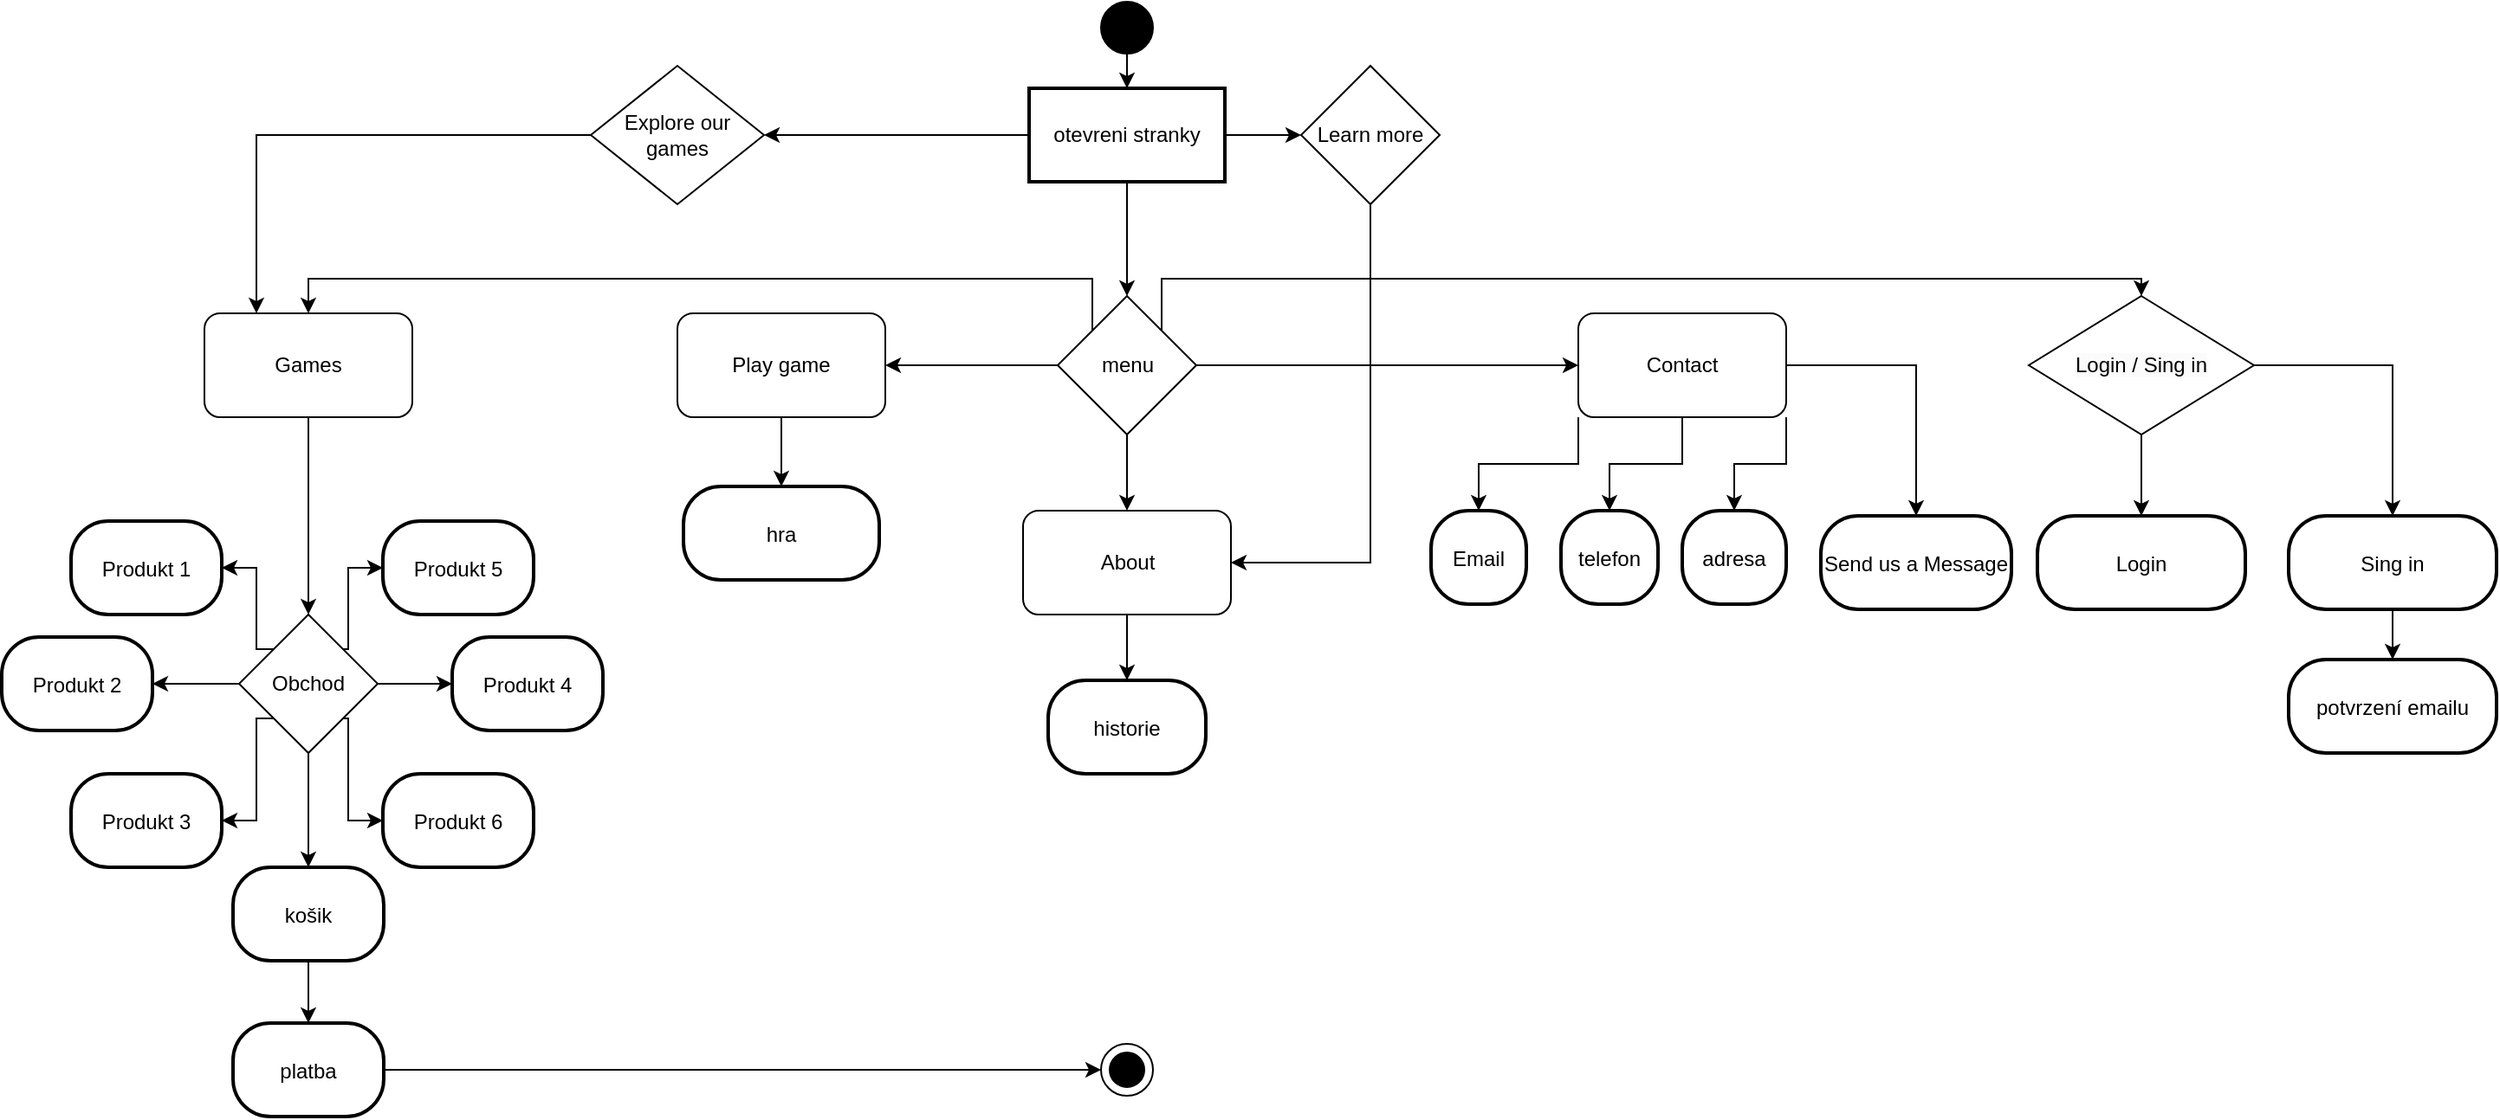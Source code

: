 <mxfile version="26.0.5">
  <diagram name="Страница — 1" id="nuYtZsiLF_g_40ZikYUk">
    <mxGraphModel dx="1086" dy="454" grid="1" gridSize="10" guides="1" tooltips="1" connect="1" arrows="1" fold="1" page="1" pageScale="1" pageWidth="827" pageHeight="1169" math="0" shadow="0">
      <root>
        <mxCell id="0" />
        <mxCell id="1" parent="0" />
        <mxCell id="16dxM0aAbaQ2dDeS6xyN-41" value="" style="edgeStyle=orthogonalEdgeStyle;rounded=0;orthogonalLoop=1;jettySize=auto;html=1;" parent="1" source="2" target="16dxM0aAbaQ2dDeS6xyN-40" edge="1">
          <mxGeometry relative="1" as="geometry" />
        </mxCell>
        <mxCell id="dktV3mZU1H456DEl9xND-20" style="edgeStyle=orthogonalEdgeStyle;rounded=0;orthogonalLoop=1;jettySize=auto;html=1;entryX=1;entryY=0.5;entryDx=0;entryDy=0;" edge="1" parent="1" source="2" target="dktV3mZU1H456DEl9xND-18">
          <mxGeometry relative="1" as="geometry" />
        </mxCell>
        <mxCell id="dktV3mZU1H456DEl9xND-22" value="" style="edgeStyle=orthogonalEdgeStyle;rounded=0;orthogonalLoop=1;jettySize=auto;html=1;" edge="1" parent="1" source="2" target="dktV3mZU1H456DEl9xND-19">
          <mxGeometry relative="1" as="geometry" />
        </mxCell>
        <mxCell id="2" value="otevreni stranky" style="whiteSpace=wrap;strokeWidth=2;" parent="1" vertex="1">
          <mxGeometry x="703" y="50" width="113" height="54" as="geometry" />
        </mxCell>
        <mxCell id="11" value="historie" style="rounded=1;arcSize=40;strokeWidth=2" parent="1" vertex="1">
          <mxGeometry x="714" y="392" width="91" height="54" as="geometry" />
        </mxCell>
        <mxCell id="14" value="telefon" style="rounded=1;arcSize=40;strokeWidth=2" parent="1" vertex="1">
          <mxGeometry x="1010" y="294" width="56" height="54" as="geometry" />
        </mxCell>
        <mxCell id="15" value="Email" style="rounded=1;arcSize=40;strokeWidth=2" parent="1" vertex="1">
          <mxGeometry x="935" y="294" width="55" height="54" as="geometry" />
        </mxCell>
        <mxCell id="16" value="adresa" style="rounded=1;arcSize=40;strokeWidth=2" parent="1" vertex="1">
          <mxGeometry x="1080" y="294" width="60" height="54" as="geometry" />
        </mxCell>
        <mxCell id="18" value="hra" style="rounded=1;arcSize=40;strokeWidth=2" parent="1" vertex="1">
          <mxGeometry x="503.5" y="280" width="113" height="54" as="geometry" />
        </mxCell>
        <mxCell id="16dxM0aAbaQ2dDeS6xyN-39" value="" style="edgeStyle=orthogonalEdgeStyle;rounded=0;orthogonalLoop=1;jettySize=auto;html=1;" parent="1" source="16dxM0aAbaQ2dDeS6xyN-38" target="2" edge="1">
          <mxGeometry relative="1" as="geometry" />
        </mxCell>
        <mxCell id="16dxM0aAbaQ2dDeS6xyN-38" value="" style="ellipse;whiteSpace=wrap;html=1;aspect=fixed;fillColor=#000000;" parent="1" vertex="1">
          <mxGeometry x="744.5" width="30" height="30" as="geometry" />
        </mxCell>
        <mxCell id="16dxM0aAbaQ2dDeS6xyN-52" style="edgeStyle=orthogonalEdgeStyle;rounded=0;orthogonalLoop=1;jettySize=auto;html=1;exitX=0;exitY=0.5;exitDx=0;exitDy=0;" parent="1" source="16dxM0aAbaQ2dDeS6xyN-40" target="16dxM0aAbaQ2dDeS6xyN-49" edge="1">
          <mxGeometry relative="1" as="geometry" />
        </mxCell>
        <mxCell id="16dxM0aAbaQ2dDeS6xyN-53" value="" style="edgeStyle=orthogonalEdgeStyle;rounded=0;orthogonalLoop=1;jettySize=auto;html=1;" parent="1" source="16dxM0aAbaQ2dDeS6xyN-40" target="16dxM0aAbaQ2dDeS6xyN-48" edge="1">
          <mxGeometry relative="1" as="geometry" />
        </mxCell>
        <mxCell id="16dxM0aAbaQ2dDeS6xyN-58" style="edgeStyle=orthogonalEdgeStyle;rounded=0;orthogonalLoop=1;jettySize=auto;html=1;exitX=1;exitY=0.5;exitDx=0;exitDy=0;" parent="1" source="16dxM0aAbaQ2dDeS6xyN-40" target="16dxM0aAbaQ2dDeS6xyN-47" edge="1">
          <mxGeometry relative="1" as="geometry" />
        </mxCell>
        <mxCell id="16dxM0aAbaQ2dDeS6xyN-70" style="edgeStyle=orthogonalEdgeStyle;rounded=0;orthogonalLoop=1;jettySize=auto;html=1;exitX=0;exitY=0;exitDx=0;exitDy=0;entryX=0.5;entryY=0;entryDx=0;entryDy=0;" parent="1" source="16dxM0aAbaQ2dDeS6xyN-40" target="16dxM0aAbaQ2dDeS6xyN-50" edge="1">
          <mxGeometry relative="1" as="geometry">
            <Array as="points">
              <mxPoint x="739" y="160" />
              <mxPoint x="287" y="160" />
            </Array>
          </mxGeometry>
        </mxCell>
        <mxCell id="16dxM0aAbaQ2dDeS6xyN-82" style="edgeStyle=orthogonalEdgeStyle;rounded=0;orthogonalLoop=1;jettySize=auto;html=1;exitX=1;exitY=0;exitDx=0;exitDy=0;entryX=0.5;entryY=0;entryDx=0;entryDy=0;" parent="1" source="16dxM0aAbaQ2dDeS6xyN-40" target="16dxM0aAbaQ2dDeS6xyN-81" edge="1">
          <mxGeometry relative="1" as="geometry">
            <Array as="points">
              <mxPoint x="780" y="160" />
              <mxPoint x="1345" y="160" />
            </Array>
          </mxGeometry>
        </mxCell>
        <mxCell id="16dxM0aAbaQ2dDeS6xyN-40" value="menu" style="rhombus;whiteSpace=wrap;html=1;" parent="1" vertex="1">
          <mxGeometry x="719.5" y="170" width="80" height="80" as="geometry" />
        </mxCell>
        <mxCell id="16dxM0aAbaQ2dDeS6xyN-42" value="" style="ellipse;whiteSpace=wrap;html=1;aspect=fixed;strokeColor=#000000;fillColor=#000000;" parent="1" vertex="1">
          <mxGeometry x="749.5" y="607" width="20" height="20" as="geometry" />
        </mxCell>
        <mxCell id="16dxM0aAbaQ2dDeS6xyN-43" value="" style="ellipse;whiteSpace=wrap;html=1;aspect=fixed;fillColor=none;" parent="1" vertex="1">
          <mxGeometry x="744.5" y="602" width="30" height="30" as="geometry" />
        </mxCell>
        <mxCell id="16dxM0aAbaQ2dDeS6xyN-77" style="edgeStyle=orthogonalEdgeStyle;rounded=0;orthogonalLoop=1;jettySize=auto;html=1;exitX=0;exitY=1;exitDx=0;exitDy=0;entryX=0.5;entryY=0;entryDx=0;entryDy=0;" parent="1" source="16dxM0aAbaQ2dDeS6xyN-47" target="15" edge="1">
          <mxGeometry relative="1" as="geometry" />
        </mxCell>
        <mxCell id="16dxM0aAbaQ2dDeS6xyN-78" style="edgeStyle=orthogonalEdgeStyle;rounded=0;orthogonalLoop=1;jettySize=auto;html=1;exitX=0.5;exitY=1;exitDx=0;exitDy=0;entryX=0.5;entryY=0;entryDx=0;entryDy=0;" parent="1" source="16dxM0aAbaQ2dDeS6xyN-47" target="14" edge="1">
          <mxGeometry relative="1" as="geometry" />
        </mxCell>
        <mxCell id="16dxM0aAbaQ2dDeS6xyN-79" style="edgeStyle=orthogonalEdgeStyle;rounded=0;orthogonalLoop=1;jettySize=auto;html=1;exitX=1;exitY=1;exitDx=0;exitDy=0;entryX=0.5;entryY=0;entryDx=0;entryDy=0;" parent="1" source="16dxM0aAbaQ2dDeS6xyN-47" target="16" edge="1">
          <mxGeometry relative="1" as="geometry" />
        </mxCell>
        <mxCell id="16dxM0aAbaQ2dDeS6xyN-80" style="edgeStyle=orthogonalEdgeStyle;rounded=0;orthogonalLoop=1;jettySize=auto;html=1;exitX=1;exitY=0.5;exitDx=0;exitDy=0;" parent="1" source="16dxM0aAbaQ2dDeS6xyN-47" target="16dxM0aAbaQ2dDeS6xyN-59" edge="1">
          <mxGeometry relative="1" as="geometry" />
        </mxCell>
        <mxCell id="16dxM0aAbaQ2dDeS6xyN-47" value="&lt;span style=&quot;text-wrap-mode: nowrap;&quot;&gt;Contact&lt;/span&gt;" style="rounded=1;whiteSpace=wrap;html=1;" parent="1" vertex="1">
          <mxGeometry x="1020" y="180" width="120" height="60" as="geometry" />
        </mxCell>
        <mxCell id="16dxM0aAbaQ2dDeS6xyN-56" value="" style="edgeStyle=orthogonalEdgeStyle;rounded=0;orthogonalLoop=1;jettySize=auto;html=1;" parent="1" source="16dxM0aAbaQ2dDeS6xyN-48" target="11" edge="1">
          <mxGeometry relative="1" as="geometry" />
        </mxCell>
        <mxCell id="16dxM0aAbaQ2dDeS6xyN-48" value="About" style="rounded=1;whiteSpace=wrap;html=1;" parent="1" vertex="1">
          <mxGeometry x="699.5" y="294" width="120" height="60" as="geometry" />
        </mxCell>
        <mxCell id="16dxM0aAbaQ2dDeS6xyN-54" value="" style="edgeStyle=orthogonalEdgeStyle;rounded=0;orthogonalLoop=1;jettySize=auto;html=1;" parent="1" source="16dxM0aAbaQ2dDeS6xyN-49" target="18" edge="1">
          <mxGeometry relative="1" as="geometry" />
        </mxCell>
        <mxCell id="16dxM0aAbaQ2dDeS6xyN-49" value="Play game" style="rounded=1;whiteSpace=wrap;html=1;" parent="1" vertex="1">
          <mxGeometry x="500" y="180" width="120" height="60" as="geometry" />
        </mxCell>
        <mxCell id="16dxM0aAbaQ2dDeS6xyN-63" style="edgeStyle=orthogonalEdgeStyle;rounded=0;orthogonalLoop=1;jettySize=auto;html=1;exitX=0.5;exitY=1;exitDx=0;exitDy=0;" parent="1" source="16dxM0aAbaQ2dDeS6xyN-50" target="16dxM0aAbaQ2dDeS6xyN-62" edge="1">
          <mxGeometry relative="1" as="geometry" />
        </mxCell>
        <mxCell id="16dxM0aAbaQ2dDeS6xyN-50" value="Games" style="rounded=1;whiteSpace=wrap;html=1;" parent="1" vertex="1">
          <mxGeometry x="227" y="180" width="120" height="60" as="geometry" />
        </mxCell>
        <mxCell id="16dxM0aAbaQ2dDeS6xyN-59" value="Send us a Message" style="rounded=1;arcSize=40;strokeWidth=2" parent="1" vertex="1">
          <mxGeometry x="1160" y="297" width="110" height="54" as="geometry" />
        </mxCell>
        <mxCell id="16dxM0aAbaQ2dDeS6xyN-71" value="" style="edgeStyle=orthogonalEdgeStyle;rounded=0;orthogonalLoop=1;jettySize=auto;html=1;" parent="1" source="16dxM0aAbaQ2dDeS6xyN-62" target="16dxM0aAbaQ2dDeS6xyN-69" edge="1">
          <mxGeometry relative="1" as="geometry" />
        </mxCell>
        <mxCell id="16dxM0aAbaQ2dDeS6xyN-72" style="edgeStyle=orthogonalEdgeStyle;rounded=0;orthogonalLoop=1;jettySize=auto;html=1;exitX=1;exitY=0;exitDx=0;exitDy=0;" parent="1" source="16dxM0aAbaQ2dDeS6xyN-62" target="16dxM0aAbaQ2dDeS6xyN-66" edge="1">
          <mxGeometry relative="1" as="geometry">
            <Array as="points">
              <mxPoint x="310" y="374" />
              <mxPoint x="310" y="327" />
            </Array>
          </mxGeometry>
        </mxCell>
        <mxCell id="16dxM0aAbaQ2dDeS6xyN-73" style="edgeStyle=orthogonalEdgeStyle;rounded=0;orthogonalLoop=1;jettySize=auto;html=1;exitX=1;exitY=1;exitDx=0;exitDy=0;entryX=0;entryY=0.5;entryDx=0;entryDy=0;" parent="1" source="16dxM0aAbaQ2dDeS6xyN-62" target="16dxM0aAbaQ2dDeS6xyN-65" edge="1">
          <mxGeometry relative="1" as="geometry">
            <Array as="points">
              <mxPoint x="310" y="414" />
              <mxPoint x="310" y="473" />
            </Array>
          </mxGeometry>
        </mxCell>
        <mxCell id="16dxM0aAbaQ2dDeS6xyN-74" value="" style="edgeStyle=orthogonalEdgeStyle;rounded=0;orthogonalLoop=1;jettySize=auto;html=1;" parent="1" source="16dxM0aAbaQ2dDeS6xyN-62" target="16dxM0aAbaQ2dDeS6xyN-67" edge="1">
          <mxGeometry relative="1" as="geometry" />
        </mxCell>
        <mxCell id="16dxM0aAbaQ2dDeS6xyN-75" style="edgeStyle=orthogonalEdgeStyle;rounded=0;orthogonalLoop=1;jettySize=auto;html=1;exitX=0;exitY=0;exitDx=0;exitDy=0;entryX=1;entryY=0.5;entryDx=0;entryDy=0;" parent="1" source="16dxM0aAbaQ2dDeS6xyN-62" target="16dxM0aAbaQ2dDeS6xyN-64" edge="1">
          <mxGeometry relative="1" as="geometry">
            <Array as="points">
              <mxPoint x="257" y="374" />
              <mxPoint x="257" y="327" />
            </Array>
          </mxGeometry>
        </mxCell>
        <mxCell id="16dxM0aAbaQ2dDeS6xyN-76" style="edgeStyle=orthogonalEdgeStyle;rounded=0;orthogonalLoop=1;jettySize=auto;html=1;exitX=0;exitY=1;exitDx=0;exitDy=0;entryX=1;entryY=0.5;entryDx=0;entryDy=0;" parent="1" source="16dxM0aAbaQ2dDeS6xyN-62" target="16dxM0aAbaQ2dDeS6xyN-68" edge="1">
          <mxGeometry relative="1" as="geometry">
            <Array as="points">
              <mxPoint x="257" y="414" />
              <mxPoint x="257" y="473" />
            </Array>
          </mxGeometry>
        </mxCell>
        <mxCell id="16dxM0aAbaQ2dDeS6xyN-94" style="edgeStyle=orthogonalEdgeStyle;rounded=0;orthogonalLoop=1;jettySize=auto;html=1;exitX=0.5;exitY=1;exitDx=0;exitDy=0;" parent="1" source="16dxM0aAbaQ2dDeS6xyN-62" target="16dxM0aAbaQ2dDeS6xyN-93" edge="1">
          <mxGeometry relative="1" as="geometry" />
        </mxCell>
        <mxCell id="16dxM0aAbaQ2dDeS6xyN-62" value="Obchod" style="rhombus;whiteSpace=wrap;html=1;" parent="1" vertex="1">
          <mxGeometry x="247" y="354" width="80" height="80" as="geometry" />
        </mxCell>
        <mxCell id="16dxM0aAbaQ2dDeS6xyN-64" value="Produkt 1" style="rounded=1;arcSize=40;strokeWidth=2" parent="1" vertex="1">
          <mxGeometry x="150" y="300" width="87" height="54" as="geometry" />
        </mxCell>
        <mxCell id="16dxM0aAbaQ2dDeS6xyN-65" value="Produkt 6" style="rounded=1;arcSize=40;strokeWidth=2" parent="1" vertex="1">
          <mxGeometry x="330" y="446" width="87" height="54" as="geometry" />
        </mxCell>
        <mxCell id="16dxM0aAbaQ2dDeS6xyN-66" value="Produkt 5" style="rounded=1;arcSize=40;strokeWidth=2" parent="1" vertex="1">
          <mxGeometry x="330" y="300" width="87" height="54" as="geometry" />
        </mxCell>
        <mxCell id="16dxM0aAbaQ2dDeS6xyN-67" value="Produkt 2" style="rounded=1;arcSize=40;strokeWidth=2" parent="1" vertex="1">
          <mxGeometry x="110" y="367" width="87" height="54" as="geometry" />
        </mxCell>
        <mxCell id="16dxM0aAbaQ2dDeS6xyN-68" value="Produkt 3" style="rounded=1;arcSize=40;strokeWidth=2" parent="1" vertex="1">
          <mxGeometry x="150" y="446" width="87" height="54" as="geometry" />
        </mxCell>
        <mxCell id="16dxM0aAbaQ2dDeS6xyN-69" value="Produkt 4" style="rounded=1;arcSize=40;strokeWidth=2" parent="1" vertex="1">
          <mxGeometry x="370" y="367" width="87" height="54" as="geometry" />
        </mxCell>
        <mxCell id="16dxM0aAbaQ2dDeS6xyN-87" value="" style="edgeStyle=orthogonalEdgeStyle;rounded=0;orthogonalLoop=1;jettySize=auto;html=1;" parent="1" source="16dxM0aAbaQ2dDeS6xyN-81" target="16dxM0aAbaQ2dDeS6xyN-84" edge="1">
          <mxGeometry relative="1" as="geometry" />
        </mxCell>
        <mxCell id="16dxM0aAbaQ2dDeS6xyN-88" style="edgeStyle=orthogonalEdgeStyle;rounded=0;orthogonalLoop=1;jettySize=auto;html=1;entryX=0.5;entryY=0;entryDx=0;entryDy=0;" parent="1" source="16dxM0aAbaQ2dDeS6xyN-81" target="16dxM0aAbaQ2dDeS6xyN-85" edge="1">
          <mxGeometry relative="1" as="geometry" />
        </mxCell>
        <mxCell id="16dxM0aAbaQ2dDeS6xyN-81" value="&amp;nbsp;&lt;br&gt;&lt;span style=&quot;color: rgb(0, 0, 0); font-family: Helvetica; font-size: 12px; font-style: normal; font-variant-ligatures: normal; font-variant-caps: normal; font-weight: 400; letter-spacing: normal; orphans: 2; text-align: center; text-indent: 0px; text-transform: none; widows: 2; word-spacing: 0px; -webkit-text-stroke-width: 0px; white-space: normal; background-color: rgb(251, 251, 251); text-decoration-thickness: initial; text-decoration-style: initial; text-decoration-color: initial; float: none; display: inline !important;&quot;&gt;Login / Sing in&lt;/span&gt;&lt;div&gt;&lt;br/&gt;&lt;/div&gt;" style="rhombus;whiteSpace=wrap;html=1;" parent="1" vertex="1">
          <mxGeometry x="1280" y="170" width="130" height="80" as="geometry" />
        </mxCell>
        <mxCell id="16dxM0aAbaQ2dDeS6xyN-84" value="Login" style="rounded=1;arcSize=40;strokeWidth=2" parent="1" vertex="1">
          <mxGeometry x="1285" y="297" width="120" height="54" as="geometry" />
        </mxCell>
        <mxCell id="16dxM0aAbaQ2dDeS6xyN-92" value="" style="edgeStyle=orthogonalEdgeStyle;rounded=0;orthogonalLoop=1;jettySize=auto;html=1;" parent="1" source="16dxM0aAbaQ2dDeS6xyN-85" target="16dxM0aAbaQ2dDeS6xyN-91" edge="1">
          <mxGeometry relative="1" as="geometry" />
        </mxCell>
        <mxCell id="16dxM0aAbaQ2dDeS6xyN-85" value="Sing in" style="rounded=1;arcSize=40;strokeWidth=2" parent="1" vertex="1">
          <mxGeometry x="1430" y="297" width="120" height="54" as="geometry" />
        </mxCell>
        <mxCell id="16dxM0aAbaQ2dDeS6xyN-91" value="potvrzení emailu" style="rounded=1;arcSize=40;strokeWidth=2" parent="1" vertex="1">
          <mxGeometry x="1430" y="380" width="120" height="54" as="geometry" />
        </mxCell>
        <mxCell id="16dxM0aAbaQ2dDeS6xyN-96" value="" style="edgeStyle=orthogonalEdgeStyle;rounded=0;orthogonalLoop=1;jettySize=auto;html=1;" parent="1" source="16dxM0aAbaQ2dDeS6xyN-93" target="16dxM0aAbaQ2dDeS6xyN-95" edge="1">
          <mxGeometry relative="1" as="geometry" />
        </mxCell>
        <mxCell id="16dxM0aAbaQ2dDeS6xyN-93" value="košik" style="rounded=1;arcSize=40;strokeWidth=2" parent="1" vertex="1">
          <mxGeometry x="243.5" y="500" width="87" height="54" as="geometry" />
        </mxCell>
        <mxCell id="16dxM0aAbaQ2dDeS6xyN-98" style="edgeStyle=orthogonalEdgeStyle;rounded=0;orthogonalLoop=1;jettySize=auto;html=1;exitX=1;exitY=0.5;exitDx=0;exitDy=0;entryX=0;entryY=0.5;entryDx=0;entryDy=0;" parent="1" source="16dxM0aAbaQ2dDeS6xyN-95" target="16dxM0aAbaQ2dDeS6xyN-43" edge="1">
          <mxGeometry relative="1" as="geometry" />
        </mxCell>
        <mxCell id="16dxM0aAbaQ2dDeS6xyN-95" value="platba" style="rounded=1;arcSize=40;strokeWidth=2" parent="1" vertex="1">
          <mxGeometry x="243.5" y="590" width="87" height="54" as="geometry" />
        </mxCell>
        <mxCell id="dktV3mZU1H456DEl9xND-21" style="edgeStyle=orthogonalEdgeStyle;rounded=0;orthogonalLoop=1;jettySize=auto;html=1;exitX=0;exitY=0.5;exitDx=0;exitDy=0;entryX=0.25;entryY=0;entryDx=0;entryDy=0;" edge="1" parent="1" source="dktV3mZU1H456DEl9xND-18" target="16dxM0aAbaQ2dDeS6xyN-50">
          <mxGeometry relative="1" as="geometry" />
        </mxCell>
        <mxCell id="dktV3mZU1H456DEl9xND-18" value="Explore our games" style="rhombus;whiteSpace=wrap;html=1;" vertex="1" parent="1">
          <mxGeometry x="450" y="37" width="100" height="80" as="geometry" />
        </mxCell>
        <mxCell id="dktV3mZU1H456DEl9xND-24" style="edgeStyle=orthogonalEdgeStyle;rounded=0;orthogonalLoop=1;jettySize=auto;html=1;exitX=0.5;exitY=1;exitDx=0;exitDy=0;entryX=1;entryY=0.5;entryDx=0;entryDy=0;" edge="1" parent="1" source="dktV3mZU1H456DEl9xND-19" target="16dxM0aAbaQ2dDeS6xyN-48">
          <mxGeometry relative="1" as="geometry" />
        </mxCell>
        <mxCell id="dktV3mZU1H456DEl9xND-19" value="Learn more" style="rhombus;whiteSpace=wrap;html=1;" vertex="1" parent="1">
          <mxGeometry x="860" y="37" width="80" height="80" as="geometry" />
        </mxCell>
      </root>
    </mxGraphModel>
  </diagram>
</mxfile>
